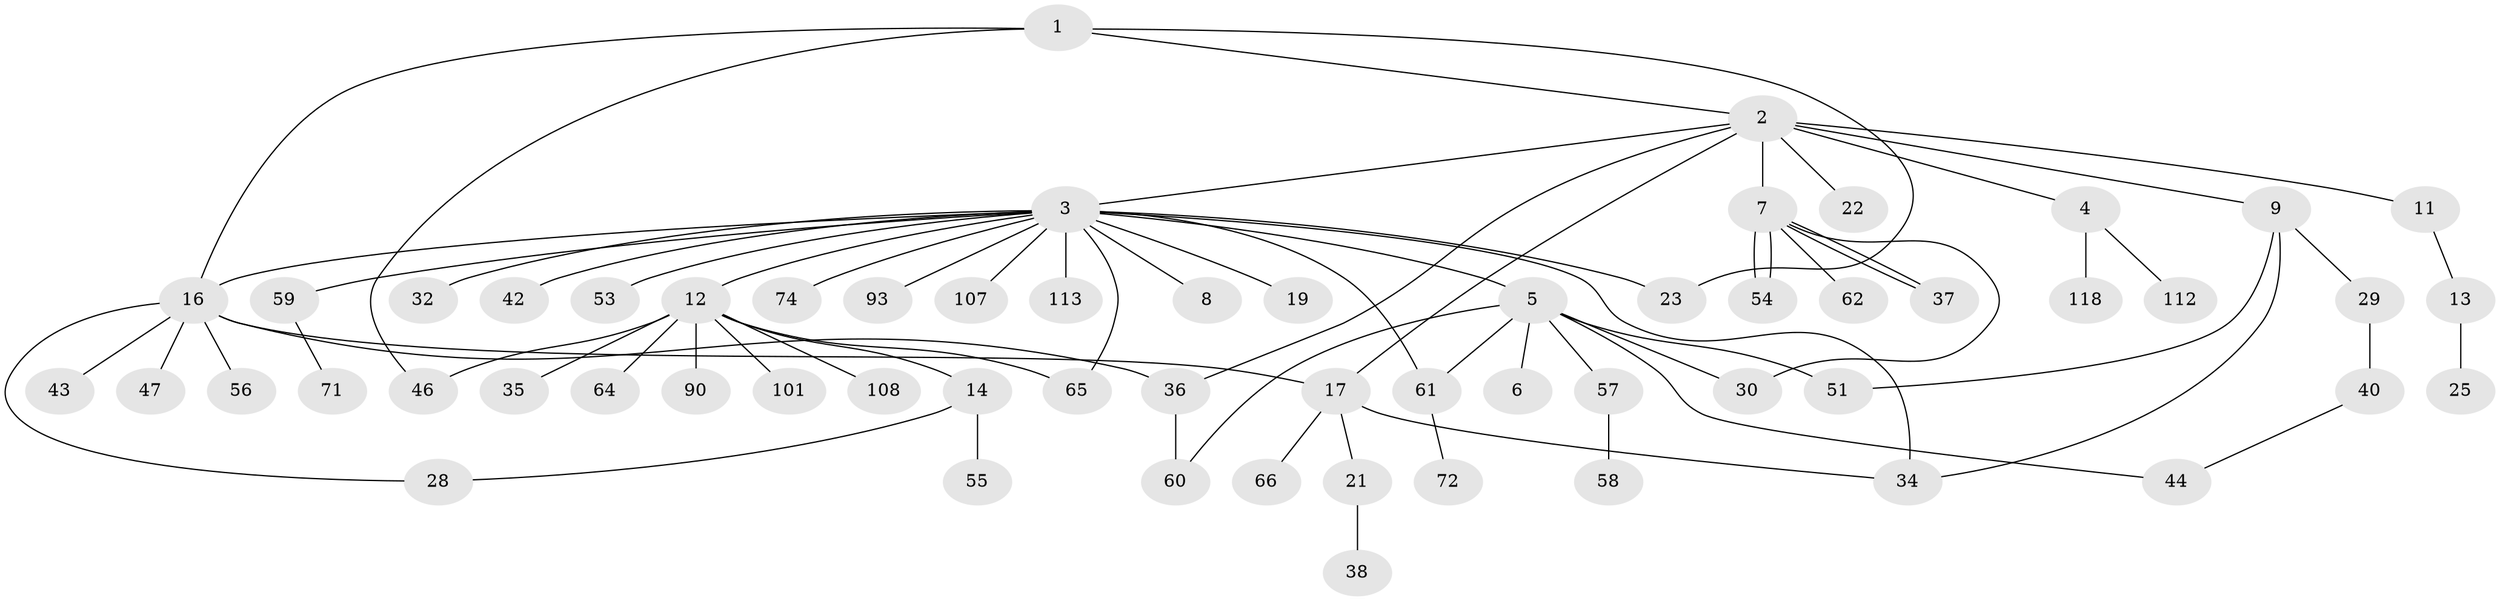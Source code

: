 // original degree distribution, {6: 0.016666666666666666, 12: 0.008333333333333333, 20: 0.008333333333333333, 3: 0.11666666666666667, 9: 0.016666666666666666, 1: 0.55, 7: 0.008333333333333333, 8: 0.008333333333333333, 2: 0.16666666666666666, 4: 0.041666666666666664, 5: 0.058333333333333334}
// Generated by graph-tools (version 1.1) at 2025/14/03/09/25 04:14:29]
// undirected, 60 vertices, 75 edges
graph export_dot {
graph [start="1"]
  node [color=gray90,style=filled];
  1 [super="+27+111"];
  2 [super="+82+48+73"];
  3 [super="+41+31+15"];
  4;
  5 [super="+33+20+92"];
  6;
  7;
  8;
  9 [super="+10+39+116+86"];
  11;
  12;
  13;
  14;
  16 [super="+87+18"];
  17;
  19;
  21;
  22 [super="+100+114+76"];
  23 [super="+52+88+83"];
  25;
  28;
  29;
  30 [super="+91"];
  32;
  34;
  35;
  36;
  37 [super="+105"];
  38;
  40;
  42;
  43;
  44;
  46 [super="+80+85+115"];
  47;
  51;
  53;
  54;
  55;
  56 [super="+77"];
  57 [super="+106+78+70"];
  58 [super="+79+81"];
  59;
  60;
  61 [super="+117+95+68"];
  62;
  64;
  65;
  66;
  71;
  72;
  74;
  90;
  93;
  101;
  107;
  108;
  112;
  113;
  118;
  1 -- 2;
  1 -- 23;
  1 -- 46;
  1 -- 16;
  2 -- 3;
  2 -- 4;
  2 -- 7;
  2 -- 9;
  2 -- 11;
  2 -- 17;
  2 -- 22;
  2 -- 36;
  3 -- 5;
  3 -- 8;
  3 -- 12;
  3 -- 16;
  3 -- 19;
  3 -- 32;
  3 -- 53;
  3 -- 59;
  3 -- 65;
  3 -- 74;
  3 -- 93;
  3 -- 107;
  3 -- 113;
  3 -- 61;
  3 -- 23 [weight=2];
  3 -- 34;
  3 -- 42;
  4 -- 112;
  4 -- 118;
  5 -- 6;
  5 -- 44;
  5 -- 51;
  5 -- 60;
  5 -- 61;
  5 -- 57;
  5 -- 30;
  7 -- 30;
  7 -- 37;
  7 -- 37;
  7 -- 54;
  7 -- 54;
  7 -- 62;
  9 -- 29;
  9 -- 34;
  9 -- 51;
  11 -- 13;
  12 -- 14;
  12 -- 35;
  12 -- 64;
  12 -- 65;
  12 -- 90;
  12 -- 101;
  12 -- 108;
  12 -- 46;
  13 -- 25;
  14 -- 28;
  14 -- 55;
  16 -- 47;
  16 -- 36;
  16 -- 28;
  16 -- 17;
  16 -- 56;
  16 -- 43;
  17 -- 21;
  17 -- 34;
  17 -- 66;
  21 -- 38;
  29 -- 40;
  36 -- 60;
  40 -- 44;
  57 -- 58;
  59 -- 71;
  61 -- 72;
}
